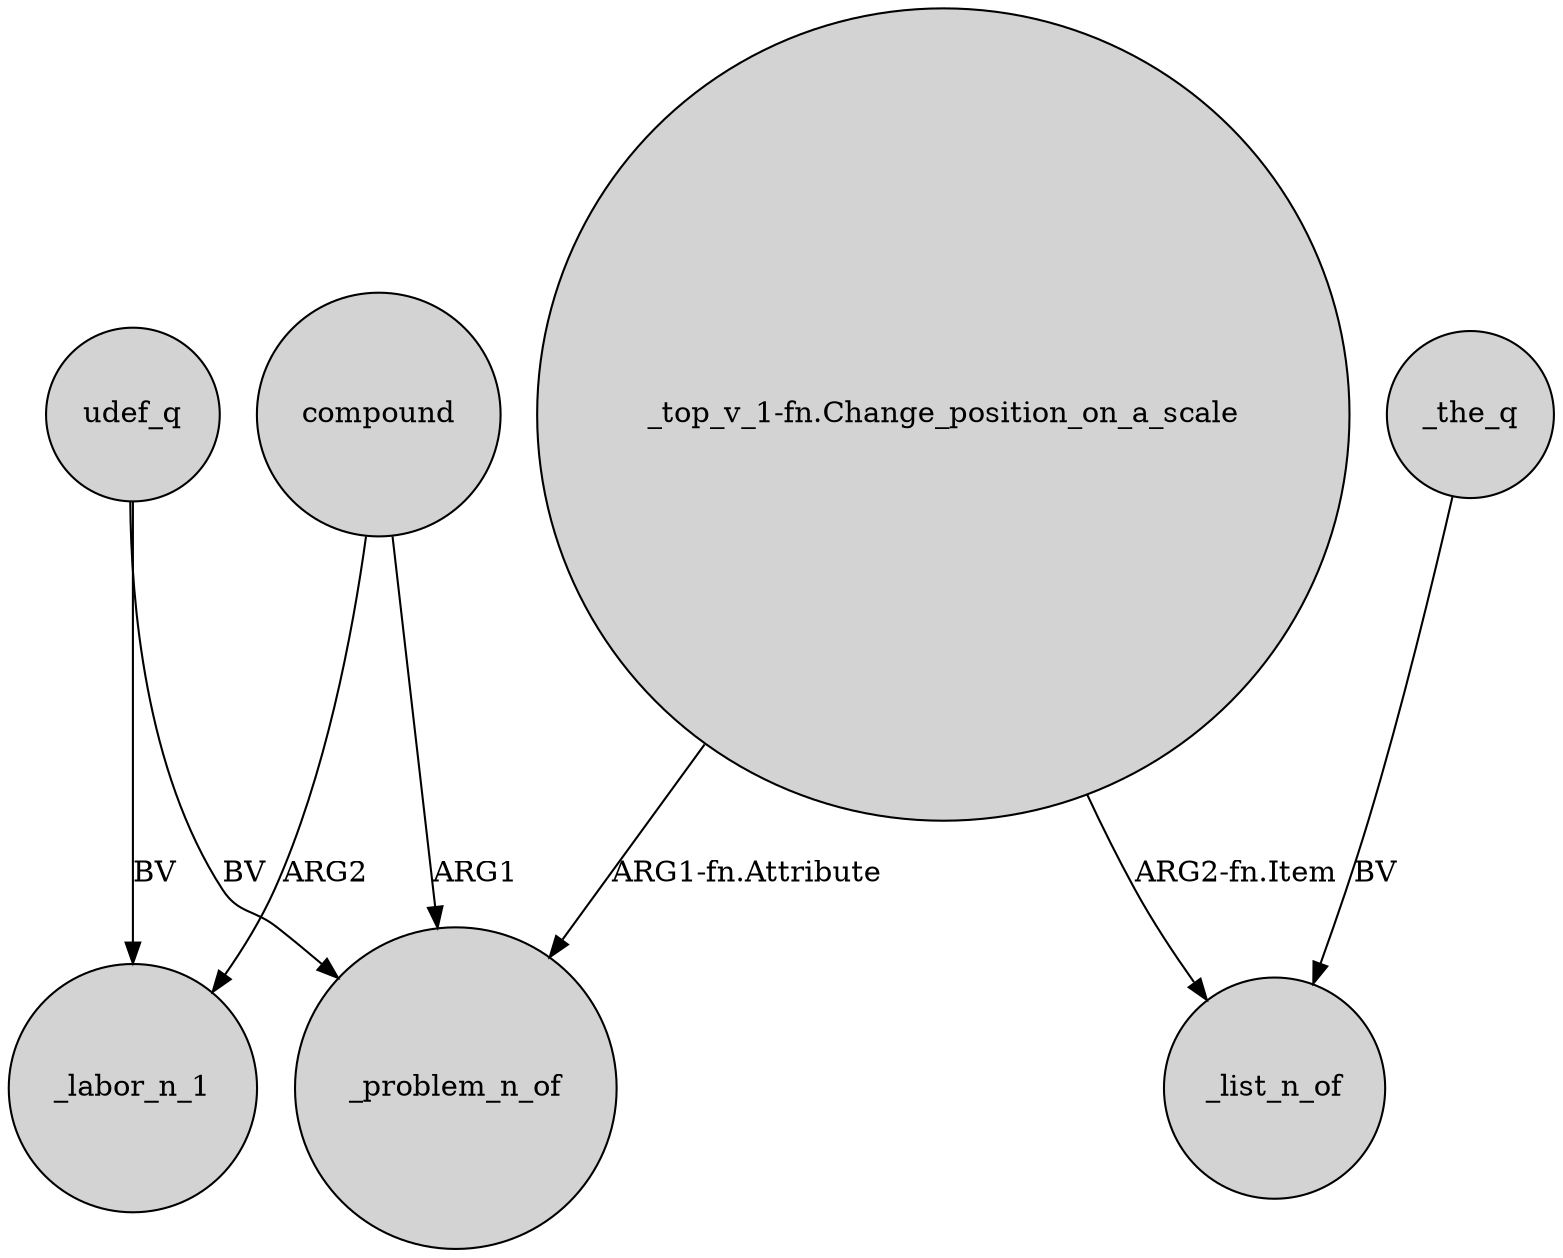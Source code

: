 digraph {
	node [shape=circle style=filled]
	compound -> _problem_n_of [label=ARG1]
	"_top_v_1-fn.Change_position_on_a_scale" -> _list_n_of [label="ARG2-fn.Item"]
	"_top_v_1-fn.Change_position_on_a_scale" -> _problem_n_of [label="ARG1-fn.Attribute"]
	_the_q -> _list_n_of [label=BV]
	udef_q -> _problem_n_of [label=BV]
	compound -> _labor_n_1 [label=ARG2]
	udef_q -> _labor_n_1 [label=BV]
}
